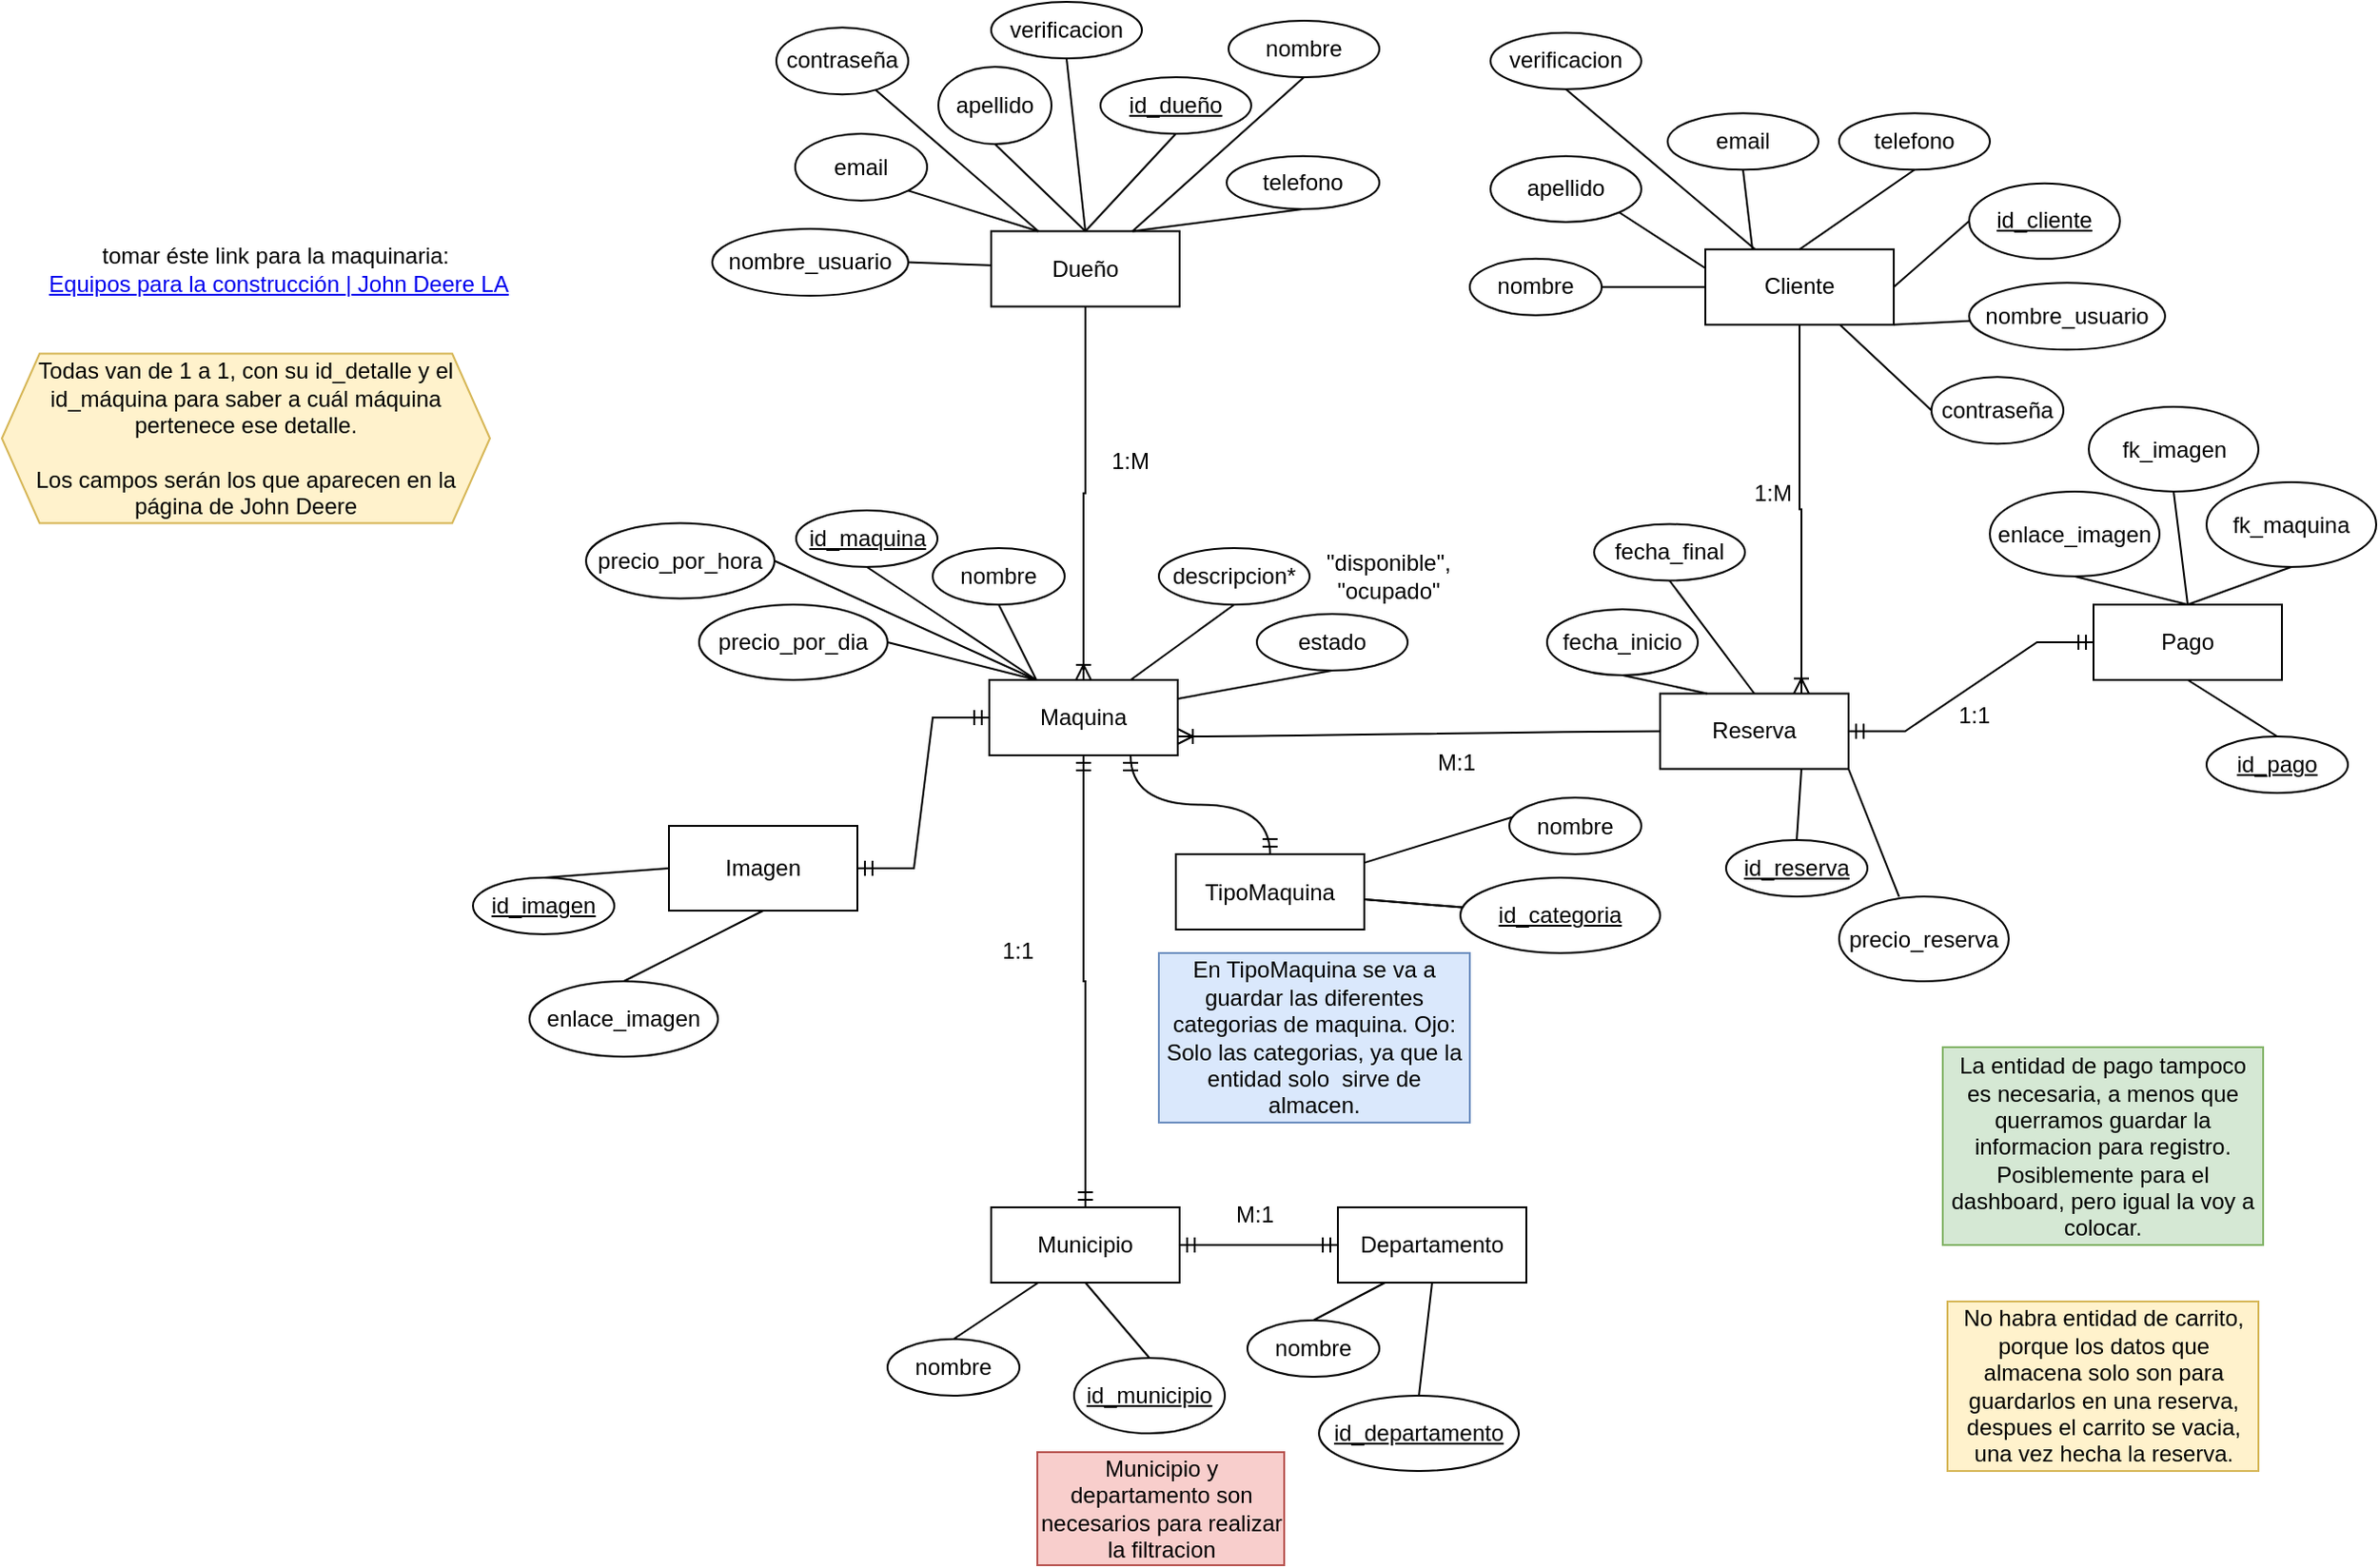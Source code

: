 <mxfile version="20.1.1" type="device"><diagram id="TLY-xDDZNkO-A6Siz6w1" name="Page-1"><mxGraphModel dx="1800" dy="568" grid="1" gridSize="10" guides="1" tooltips="1" connect="1" arrows="1" fold="1" page="1" pageScale="1" pageWidth="827" pageHeight="1169" math="0" shadow="0"><root><mxCell id="0"/><mxCell id="1" parent="0"/><mxCell id="M6eeMLRFJ5mgopdlbztT-14" style="edgeStyle=none;rounded=0;orthogonalLoop=1;jettySize=auto;html=1;entryX=0.5;entryY=1;entryDx=0;entryDy=0;endArrow=none;endFill=0;exitX=0.5;exitY=0;exitDx=0;exitDy=0;" parent="1" source="Wxj4HSL2rBigDeLne3rB-1" target="Mm22vj_2Akr2v1Fjqwf0-33" edge="1"><mxGeometry relative="1" as="geometry"><mxPoint x="87" y="438.25" as="targetPoint"/></mxGeometry></mxCell><mxCell id="M6eeMLRFJ5mgopdlbztT-23" style="edgeStyle=none;rounded=0;orthogonalLoop=1;jettySize=auto;html=1;entryX=1;entryY=0.5;entryDx=0;entryDy=0;endArrow=none;endFill=0;" parent="1" source="Wxj4HSL2rBigDeLne3rB-1" target="M6eeMLRFJ5mgopdlbztT-21" edge="1"><mxGeometry relative="1" as="geometry"/></mxCell><mxCell id="Wxj4HSL2rBigDeLne3rB-1" value="Dueño" style="whiteSpace=wrap;html=1;align=center;" parent="1" vertex="1"><mxGeometry x="-155" y="551.75" width="100" height="40" as="geometry"/></mxCell><mxCell id="M6eeMLRFJ5mgopdlbztT-15" style="edgeStyle=none;rounded=0;orthogonalLoop=1;jettySize=auto;html=1;entryX=0.5;entryY=1;entryDx=0;entryDy=0;endArrow=none;endFill=0;" parent="1" source="Wxj4HSL2rBigDeLne3rB-2" target="Mm22vj_2Akr2v1Fjqwf0-34" edge="1"><mxGeometry relative="1" as="geometry"><mxPoint x="105.0" y="443.65" as="targetPoint"/></mxGeometry></mxCell><mxCell id="M6eeMLRFJ5mgopdlbztT-28" style="edgeStyle=none;rounded=0;orthogonalLoop=1;jettySize=auto;html=1;entryX=0;entryY=0.5;entryDx=0;entryDy=0;endArrow=none;endFill=0;" parent="1" source="Wxj4HSL2rBigDeLne3rB-2" target="M6eeMLRFJ5mgopdlbztT-26" edge="1"><mxGeometry relative="1" as="geometry"/></mxCell><mxCell id="Wxj4HSL2rBigDeLne3rB-2" value="Cliente" style="whiteSpace=wrap;html=1;align=center;" parent="1" vertex="1"><mxGeometry x="224" y="561.38" width="100" height="40" as="geometry"/></mxCell><mxCell id="Wxj4HSL2rBigDeLne3rB-3" value="Maquina" style="whiteSpace=wrap;html=1;align=center;" parent="1" vertex="1"><mxGeometry x="-156" y="790" width="100" height="40" as="geometry"/></mxCell><mxCell id="Wxj4HSL2rBigDeLne3rB-4" value="Municipio" style="whiteSpace=wrap;html=1;align=center;" parent="1" vertex="1"><mxGeometry x="-155" y="1070" width="100" height="40" as="geometry"/></mxCell><mxCell id="Wxj4HSL2rBigDeLne3rB-7" value="Reserva" style="whiteSpace=wrap;html=1;align=center;" parent="1" vertex="1"><mxGeometry x="200" y="797.25" width="100" height="40" as="geometry"/></mxCell><mxCell id="Wxj4HSL2rBigDeLne3rB-10" value="id_dueño" style="ellipse;whiteSpace=wrap;html=1;align=center;fontStyle=4;" parent="1" vertex="1"><mxGeometry x="-97" y="470" width="80" height="30" as="geometry"/></mxCell><mxCell id="Wxj4HSL2rBigDeLne3rB-11" value="nombre" style="ellipse;whiteSpace=wrap;html=1;align=center;" parent="1" vertex="1"><mxGeometry x="-29" y="440" width="80" height="30" as="geometry"/></mxCell><mxCell id="Wxj4HSL2rBigDeLne3rB-12" value="apellido" style="ellipse;whiteSpace=wrap;html=1;align=center;" parent="1" vertex="1"><mxGeometry x="-183" y="464.5" width="60" height="41" as="geometry"/></mxCell><mxCell id="Wxj4HSL2rBigDeLne3rB-13" value="email" style="ellipse;whiteSpace=wrap;html=1;align=center;" parent="1" vertex="1"><mxGeometry x="-259" y="500" width="70" height="35.5" as="geometry"/></mxCell><mxCell id="Wxj4HSL2rBigDeLne3rB-15" value="telefono" style="ellipse;whiteSpace=wrap;html=1;align=center;" parent="1" vertex="1"><mxGeometry x="-30" y="511.88" width="81" height="28.12" as="geometry"/></mxCell><mxCell id="Wxj4HSL2rBigDeLne3rB-16" value="id_cliente" style="ellipse;whiteSpace=wrap;html=1;align=center;fontStyle=4;" parent="1" vertex="1"><mxGeometry x="364" y="526.38" width="80" height="40" as="geometry"/></mxCell><mxCell id="Wxj4HSL2rBigDeLne3rB-17" value="nombre" style="ellipse;whiteSpace=wrap;html=1;align=center;" parent="1" vertex="1"><mxGeometry x="99" y="566.38" width="70" height="30" as="geometry"/></mxCell><mxCell id="Wxj4HSL2rBigDeLne3rB-18" value="apellido" style="ellipse;whiteSpace=wrap;html=1;align=center;" parent="1" vertex="1"><mxGeometry x="110" y="511.88" width="80" height="35" as="geometry"/></mxCell><mxCell id="Wxj4HSL2rBigDeLne3rB-19" value="email" style="ellipse;whiteSpace=wrap;html=1;align=center;" parent="1" vertex="1"><mxGeometry x="204" y="489.13" width="80" height="30" as="geometry"/></mxCell><mxCell id="Wxj4HSL2rBigDeLne3rB-20" value="telefono" style="ellipse;whiteSpace=wrap;html=1;align=center;" parent="1" vertex="1"><mxGeometry x="295" y="489.13" width="80" height="30" as="geometry"/></mxCell><mxCell id="Wxj4HSL2rBigDeLne3rB-21" value="nombre" style="ellipse;whiteSpace=wrap;html=1;align=center;" parent="1" vertex="1"><mxGeometry x="-186" y="720" width="70" height="30" as="geometry"/></mxCell><mxCell id="Wxj4HSL2rBigDeLne3rB-28" value="id_maquina" style="ellipse;whiteSpace=wrap;html=1;align=center;fontStyle=4;" parent="1" vertex="1"><mxGeometry x="-258.5" y="700" width="75" height="30" as="geometry"/></mxCell><mxCell id="Wxj4HSL2rBigDeLne3rB-35" value="precio_por_dia" style="ellipse;whiteSpace=wrap;html=1;align=center;" parent="1" vertex="1"><mxGeometry x="-310" y="750" width="100" height="40" as="geometry"/></mxCell><mxCell id="Wxj4HSL2rBigDeLne3rB-36" value="descripcion*" style="ellipse;whiteSpace=wrap;html=1;align=center;" parent="1" vertex="1"><mxGeometry x="-66" y="720" width="80" height="30" as="geometry"/></mxCell><mxCell id="Wxj4HSL2rBigDeLne3rB-39" value="nombre" style="ellipse;whiteSpace=wrap;html=1;align=center;" parent="1" vertex="1"><mxGeometry x="-210" y="1140" width="70" height="30" as="geometry"/></mxCell><mxCell id="Wxj4HSL2rBigDeLne3rB-40" value="id_municipio" style="ellipse;whiteSpace=wrap;html=1;align=center;fontStyle=4;" parent="1" vertex="1"><mxGeometry x="-111" y="1150" width="80" height="40" as="geometry"/></mxCell><mxCell id="Wxj4HSL2rBigDeLne3rB-41" value="Departamento" style="whiteSpace=wrap;html=1;align=center;" parent="1" vertex="1"><mxGeometry x="29" y="1070" width="100" height="40" as="geometry"/></mxCell><mxCell id="Wxj4HSL2rBigDeLne3rB-42" value="nombre" style="ellipse;whiteSpace=wrap;html=1;align=center;" parent="1" vertex="1"><mxGeometry x="-19" y="1130" width="70" height="30" as="geometry"/></mxCell><mxCell id="Wxj4HSL2rBigDeLne3rB-43" value="id_departamento" style="ellipse;whiteSpace=wrap;html=1;align=center;fontStyle=4;" parent="1" vertex="1"><mxGeometry x="19" y="1170" width="106" height="40" as="geometry"/></mxCell><mxCell id="Wxj4HSL2rBigDeLne3rB-45" value="id_reserva" style="ellipse;whiteSpace=wrap;html=1;align=center;fontStyle=4;" parent="1" vertex="1"><mxGeometry x="235" y="875" width="75" height="30" as="geometry"/></mxCell><mxCell id="Wxj4HSL2rBigDeLne3rB-46" value="fecha_inicio" style="ellipse;whiteSpace=wrap;html=1;align=center;" parent="1" vertex="1"><mxGeometry x="140" y="752.5" width="80" height="35" as="geometry"/></mxCell><mxCell id="Wxj4HSL2rBigDeLne3rB-47" value="fecha_final" style="ellipse;whiteSpace=wrap;html=1;align=center;" parent="1" vertex="1"><mxGeometry x="165" y="707.25" width="80" height="30" as="geometry"/></mxCell><mxCell id="Wxj4HSL2rBigDeLne3rB-50" style="edgeStyle=orthogonalEdgeStyle;rounded=0;orthogonalLoop=1;jettySize=auto;html=1;exitX=0.5;exitY=1;exitDx=0;exitDy=0;" parent="1" edge="1"><mxGeometry relative="1" as="geometry"><mxPoint x="354" y="788.62" as="sourcePoint"/><mxPoint x="354" y="788.62" as="targetPoint"/></mxGeometry></mxCell><mxCell id="Wxj4HSL2rBigDeLne3rB-51" value="precio_reserva" style="ellipse;whiteSpace=wrap;html=1;align=center;" parent="1" vertex="1"><mxGeometry x="295" y="905" width="90" height="45" as="geometry"/></mxCell><mxCell id="Wxj4HSL2rBigDeLne3rB-56" value="" style="endArrow=none;html=1;rounded=0;exitX=0.5;exitY=1;exitDx=0;exitDy=0;entryX=0.5;entryY=0;entryDx=0;entryDy=0;" parent="1" source="Wxj4HSL2rBigDeLne3rB-10" target="Wxj4HSL2rBigDeLne3rB-1" edge="1"><mxGeometry relative="1" as="geometry"><mxPoint x="-203" y="638.25" as="sourcePoint"/><mxPoint x="-43" y="638.25" as="targetPoint"/></mxGeometry></mxCell><mxCell id="Wxj4HSL2rBigDeLne3rB-57" value="" style="endArrow=none;html=1;rounded=0;exitX=0.5;exitY=1;exitDx=0;exitDy=0;entryX=0.75;entryY=0;entryDx=0;entryDy=0;" parent="1" source="Wxj4HSL2rBigDeLne3rB-11" target="Wxj4HSL2rBigDeLne3rB-1" edge="1"><mxGeometry relative="1" as="geometry"><mxPoint x="-203" y="588.25" as="sourcePoint"/><mxPoint x="-153" y="553.25" as="targetPoint"/></mxGeometry></mxCell><mxCell id="Wxj4HSL2rBigDeLne3rB-58" value="" style="endArrow=none;html=1;rounded=0;exitX=0.5;exitY=1;exitDx=0;exitDy=0;entryX=0.5;entryY=0;entryDx=0;entryDy=0;" parent="1" source="Wxj4HSL2rBigDeLne3rB-12" target="Wxj4HSL2rBigDeLne3rB-1" edge="1"><mxGeometry relative="1" as="geometry"><mxPoint x="-204.187" y="582.845" as="sourcePoint"/><mxPoint x="-143" y="578.25" as="targetPoint"/></mxGeometry></mxCell><mxCell id="Wxj4HSL2rBigDeLne3rB-59" value="" style="endArrow=none;html=1;rounded=0;exitX=1;exitY=1;exitDx=0;exitDy=0;entryX=0.25;entryY=0;entryDx=0;entryDy=0;" parent="1" source="Wxj4HSL2rBigDeLne3rB-13" target="Wxj4HSL2rBigDeLne3rB-1" edge="1"><mxGeometry relative="1" as="geometry"><mxPoint x="-158.0" y="511.88" as="sourcePoint"/><mxPoint x="-108" y="529.63" as="targetPoint"/></mxGeometry></mxCell><mxCell id="Wxj4HSL2rBigDeLne3rB-60" value="" style="endArrow=none;html=1;rounded=0;exitX=0.5;exitY=1;exitDx=0;exitDy=0;entryX=0.75;entryY=0;entryDx=0;entryDy=0;" parent="1" source="Wxj4HSL2rBigDeLne3rB-15" target="Wxj4HSL2rBigDeLne3rB-1" edge="1"><mxGeometry relative="1" as="geometry"><mxPoint x="-107.997" y="507.753" as="sourcePoint"/><mxPoint x="-63.32" y="543.25" as="targetPoint"/></mxGeometry></mxCell><mxCell id="Wxj4HSL2rBigDeLne3rB-61" value="" style="endArrow=none;html=1;rounded=0;exitX=0.25;exitY=0;exitDx=0;exitDy=0;entryX=0.5;entryY=1;entryDx=0;entryDy=0;" parent="1" source="Wxj4HSL2rBigDeLne3rB-3" target="Wxj4HSL2rBigDeLne3rB-28" edge="1"><mxGeometry relative="1" as="geometry"><mxPoint x="-156" y="680" as="sourcePoint"/><mxPoint x="-106" y="635" as="targetPoint"/></mxGeometry></mxCell><mxCell id="Wxj4HSL2rBigDeLne3rB-62" value="" style="endArrow=none;html=1;rounded=0;entryX=0.5;entryY=1;entryDx=0;entryDy=0;exitX=0.25;exitY=0;exitDx=0;exitDy=0;" parent="1" source="Wxj4HSL2rBigDeLne3rB-3" target="Wxj4HSL2rBigDeLne3rB-21" edge="1"><mxGeometry relative="1" as="geometry"><mxPoint x="-146" y="820" as="sourcePoint"/><mxPoint x="-198.5" y="815" as="targetPoint"/></mxGeometry></mxCell><mxCell id="Wxj4HSL2rBigDeLne3rB-63" value="" style="endArrow=none;html=1;rounded=0;entryX=1;entryY=0.5;entryDx=0;entryDy=0;exitX=0.25;exitY=0;exitDx=0;exitDy=0;" parent="1" source="Wxj4HSL2rBigDeLne3rB-3" target="Wxj4HSL2rBigDeLne3rB-35" edge="1"><mxGeometry relative="1" as="geometry"><mxPoint x="-121" y="785" as="sourcePoint"/><mxPoint x="-150.984" y="770.491" as="targetPoint"/></mxGeometry></mxCell><mxCell id="Wxj4HSL2rBigDeLne3rB-64" value="" style="endArrow=none;html=1;rounded=0;entryX=0.5;entryY=1;entryDx=0;entryDy=0;exitX=0.75;exitY=0;exitDx=0;exitDy=0;" parent="1" source="Wxj4HSL2rBigDeLne3rB-3" target="Wxj4HSL2rBigDeLne3rB-36" edge="1"><mxGeometry relative="1" as="geometry"><mxPoint x="-121" y="800" as="sourcePoint"/><mxPoint x="-111" y="755" as="targetPoint"/></mxGeometry></mxCell><mxCell id="Wxj4HSL2rBigDeLne3rB-65" value="" style="endArrow=none;html=1;rounded=0;entryX=0.5;entryY=1;entryDx=0;entryDy=0;exitX=1;exitY=0.25;exitDx=0;exitDy=0;" parent="1" source="Wxj4HSL2rBigDeLne3rB-3" target="M6eeMLRFJ5mgopdlbztT-30" edge="1"><mxGeometry relative="1" as="geometry"><mxPoint x="-121" y="800" as="sourcePoint"/><mxPoint x="24" y="770" as="targetPoint"/></mxGeometry></mxCell><mxCell id="Wxj4HSL2rBigDeLne3rB-68" value="" style="edgeStyle=orthogonalEdgeStyle;fontSize=12;html=1;endArrow=ERoneToMany;rounded=0;exitX=0.5;exitY=1;exitDx=0;exitDy=0;entryX=0.5;entryY=0;entryDx=0;entryDy=0;" parent="1" source="Wxj4HSL2rBigDeLne3rB-1" target="Wxj4HSL2rBigDeLne3rB-3" edge="1"><mxGeometry width="100" height="100" relative="1" as="geometry"><mxPoint x="-40" y="760" as="sourcePoint"/><mxPoint x="60" y="660" as="targetPoint"/></mxGeometry></mxCell><mxCell id="Wxj4HSL2rBigDeLne3rB-69" value="" style="endArrow=none;html=1;rounded=0;exitX=1;exitY=0.5;exitDx=0;exitDy=0;entryX=0;entryY=0.5;entryDx=0;entryDy=0;" parent="1" source="Wxj4HSL2rBigDeLne3rB-2" target="Wxj4HSL2rBigDeLne3rB-16" edge="1"><mxGeometry relative="1" as="geometry"><mxPoint x="340" y="641.88" as="sourcePoint"/><mxPoint x="390" y="596.88" as="targetPoint"/></mxGeometry></mxCell><mxCell id="Wxj4HSL2rBigDeLne3rB-70" value="" style="endArrow=none;html=1;rounded=0;exitX=1;exitY=0.5;exitDx=0;exitDy=0;entryX=0;entryY=0.5;entryDx=0;entryDy=0;" parent="1" source="Wxj4HSL2rBigDeLne3rB-17" target="Wxj4HSL2rBigDeLne3rB-2" edge="1"><mxGeometry relative="1" as="geometry"><mxPoint x="64" y="521.38" as="sourcePoint"/><mxPoint x="114" y="476.38" as="targetPoint"/></mxGeometry></mxCell><mxCell id="Wxj4HSL2rBigDeLne3rB-71" value="" style="endArrow=none;html=1;rounded=0;exitX=1;exitY=1;exitDx=0;exitDy=0;entryX=0;entryY=0.25;entryDx=0;entryDy=0;" parent="1" source="Wxj4HSL2rBigDeLne3rB-18" target="Wxj4HSL2rBigDeLne3rB-2" edge="1"><mxGeometry relative="1" as="geometry"><mxPoint x="179" y="591.38" as="sourcePoint"/><mxPoint x="234" y="591.38" as="targetPoint"/></mxGeometry></mxCell><mxCell id="Wxj4HSL2rBigDeLne3rB-72" value="" style="endArrow=none;html=1;rounded=0;exitX=0.25;exitY=0;exitDx=0;exitDy=0;entryX=0.5;entryY=1;entryDx=0;entryDy=0;" parent="1" source="Wxj4HSL2rBigDeLne3rB-2" target="Wxj4HSL2rBigDeLne3rB-19" edge="1"><mxGeometry relative="1" as="geometry"><mxPoint x="202.966" y="551.449" as="sourcePoint"/><mxPoint x="234" y="581.38" as="targetPoint"/></mxGeometry></mxCell><mxCell id="Wxj4HSL2rBigDeLne3rB-73" value="" style="endArrow=none;html=1;rounded=0;exitX=0.5;exitY=0;exitDx=0;exitDy=0;entryX=0.5;entryY=1;entryDx=0;entryDy=0;" parent="1" source="Wxj4HSL2rBigDeLne3rB-2" target="Wxj4HSL2rBigDeLne3rB-20" edge="1"><mxGeometry relative="1" as="geometry"><mxPoint x="259" y="571.38" as="sourcePoint"/><mxPoint x="240" y="529.13" as="targetPoint"/></mxGeometry></mxCell><mxCell id="Wxj4HSL2rBigDeLne3rB-74" value="" style="endArrow=none;html=1;rounded=0;exitX=0.5;exitY=1;exitDx=0;exitDy=0;entryX=0.25;entryY=0;entryDx=0;entryDy=0;" parent="1" source="Wxj4HSL2rBigDeLne3rB-46" target="Wxj4HSL2rBigDeLne3rB-7" edge="1"><mxGeometry relative="1" as="geometry"><mxPoint x="420" y="606.75" as="sourcePoint"/><mxPoint x="446" y="572.25" as="targetPoint"/></mxGeometry></mxCell><mxCell id="Wxj4HSL2rBigDeLne3rB-75" value="" style="endArrow=none;html=1;rounded=0;exitX=0.5;exitY=1;exitDx=0;exitDy=0;entryX=0.5;entryY=0;entryDx=0;entryDy=0;" parent="1" source="Wxj4HSL2rBigDeLne3rB-47" target="Wxj4HSL2rBigDeLne3rB-7" edge="1"><mxGeometry relative="1" as="geometry"><mxPoint x="210" y="752.25" as="sourcePoint"/><mxPoint x="235" y="807.25" as="targetPoint"/></mxGeometry></mxCell><mxCell id="Wxj4HSL2rBigDeLne3rB-77" value="" style="endArrow=none;html=1;rounded=0;exitX=1;exitY=1;exitDx=0;exitDy=0;entryX=0.354;entryY=0.005;entryDx=0;entryDy=0;entryPerimeter=0;" parent="1" source="Wxj4HSL2rBigDeLne3rB-7" target="Wxj4HSL2rBigDeLne3rB-51" edge="1"><mxGeometry relative="1" as="geometry"><mxPoint x="310" y="827.25" as="sourcePoint"/><mxPoint x="347" y="809.75" as="targetPoint"/></mxGeometry></mxCell><mxCell id="Wxj4HSL2rBigDeLne3rB-81" value="" style="endArrow=none;html=1;rounded=0;exitX=0.75;exitY=1;exitDx=0;exitDy=0;entryX=0.5;entryY=0;entryDx=0;entryDy=0;" parent="1" source="Wxj4HSL2rBigDeLne3rB-7" target="Wxj4HSL2rBigDeLne3rB-45" edge="1"><mxGeometry relative="1" as="geometry"><mxPoint x="260" y="847.25" as="sourcePoint"/><mxPoint x="287.5" y="907.25" as="targetPoint"/></mxGeometry></mxCell><mxCell id="Wxj4HSL2rBigDeLne3rB-83" value="" style="edgeStyle=orthogonalEdgeStyle;fontSize=12;html=1;endArrow=ERoneToMany;rounded=0;exitX=0.5;exitY=1;exitDx=0;exitDy=0;entryX=0.75;entryY=0;entryDx=0;entryDy=0;" parent="1" source="Wxj4HSL2rBigDeLne3rB-2" target="Wxj4HSL2rBigDeLne3rB-7" edge="1"><mxGeometry width="100" height="100" relative="1" as="geometry"><mxPoint x="-194" y="837.25" as="sourcePoint"/><mxPoint x="-154" y="647.25" as="targetPoint"/></mxGeometry></mxCell><mxCell id="Wxj4HSL2rBigDeLne3rB-85" value="" style="endArrow=none;html=1;rounded=0;entryX=0.5;entryY=0;entryDx=0;entryDy=0;exitX=0.25;exitY=1;exitDx=0;exitDy=0;" parent="1" source="Wxj4HSL2rBigDeLne3rB-4" target="Wxj4HSL2rBigDeLne3rB-39" edge="1"><mxGeometry relative="1" as="geometry"><mxPoint x="11" y="1160" as="sourcePoint"/><mxPoint x="-35" y="1125" as="targetPoint"/></mxGeometry></mxCell><mxCell id="Wxj4HSL2rBigDeLne3rB-86" value="" style="endArrow=none;html=1;rounded=0;entryX=0.5;entryY=0;entryDx=0;entryDy=0;exitX=0.5;exitY=1;exitDx=0;exitDy=0;" parent="1" source="Wxj4HSL2rBigDeLne3rB-4" target="Wxj4HSL2rBigDeLne3rB-40" edge="1"><mxGeometry relative="1" as="geometry"><mxPoint x="-125" y="1095" as="sourcePoint"/><mxPoint x="-150" y="1150" as="targetPoint"/></mxGeometry></mxCell><mxCell id="Wxj4HSL2rBigDeLne3rB-87" value="" style="endArrow=none;html=1;rounded=0;entryX=0.5;entryY=0;entryDx=0;entryDy=0;exitX=0.25;exitY=1;exitDx=0;exitDy=0;" parent="1" source="Wxj4HSL2rBigDeLne3rB-41" target="Wxj4HSL2rBigDeLne3rB-42" edge="1"><mxGeometry relative="1" as="geometry"><mxPoint x="-100" y="1115" as="sourcePoint"/><mxPoint x="-150" y="1150" as="targetPoint"/></mxGeometry></mxCell><mxCell id="Wxj4HSL2rBigDeLne3rB-88" value="" style="endArrow=none;html=1;rounded=0;exitX=0.5;exitY=0;exitDx=0;exitDy=0;entryX=0.5;entryY=1;entryDx=0;entryDy=0;" parent="1" source="Wxj4HSL2rBigDeLne3rB-43" edge="1" target="Wxj4HSL2rBigDeLne3rB-41"><mxGeometry relative="1" as="geometry"><mxPoint x="100" y="1120" as="sourcePoint"/><mxPoint x="141" y="1070" as="targetPoint"/></mxGeometry></mxCell><mxCell id="Wxj4HSL2rBigDeLne3rB-89" value="" style="edgeStyle=orthogonalEdgeStyle;fontSize=12;html=1;endArrow=ERmandOne;startArrow=ERmandOne;rounded=0;curved=1;exitX=1;exitY=0.5;exitDx=0;exitDy=0;entryX=0;entryY=0.5;entryDx=0;entryDy=0;" parent="1" source="Wxj4HSL2rBigDeLne3rB-4" target="Wxj4HSL2rBigDeLne3rB-41" edge="1"><mxGeometry width="100" height="100" relative="1" as="geometry"><mxPoint x="-85" y="1080" as="sourcePoint"/><mxPoint x="15" y="980" as="targetPoint"/></mxGeometry></mxCell><mxCell id="Wxj4HSL2rBigDeLne3rB-90" value="" style="edgeStyle=orthogonalEdgeStyle;fontSize=12;html=1;endArrow=ERmandOne;startArrow=ERmandOne;rounded=0;exitX=0.5;exitY=0;exitDx=0;exitDy=0;entryX=0.5;entryY=1;entryDx=0;entryDy=0;" parent="1" source="Wxj4HSL2rBigDeLne3rB-4" target="Wxj4HSL2rBigDeLne3rB-3" edge="1"><mxGeometry width="100" height="100" relative="1" as="geometry"><mxPoint x="-260" y="1015" as="sourcePoint"/><mxPoint x="-121" y="840" as="targetPoint"/></mxGeometry></mxCell><mxCell id="Wxj4HSL2rBigDeLne3rB-91" value="M:1" style="text;spacingLeft=4;spacingRight=4;overflow=hidden;rotatable=0;points=[[0,0.5],[1,0.5]];portConstraint=eastwest;fontSize=12;" parent="1" vertex="1"><mxGeometry x="-31" y="1060" width="40" height="30" as="geometry"/></mxCell><mxCell id="Wxj4HSL2rBigDeLne3rB-92" value="1:1" style="text;spacingLeft=4;spacingRight=4;overflow=hidden;rotatable=0;points=[[0,0.5],[1,0.5]];portConstraint=eastwest;fontSize=12;" parent="1" vertex="1"><mxGeometry x="-155" y="920" width="40" height="30" as="geometry"/></mxCell><mxCell id="Wxj4HSL2rBigDeLne3rB-93" value="1:M" style="text;spacingLeft=4;spacingRight=4;overflow=hidden;rotatable=0;points=[[0,0.5],[1,0.5]];portConstraint=eastwest;fontSize=12;" parent="1" vertex="1"><mxGeometry x="-97" y="660" width="40" height="30" as="geometry"/></mxCell><mxCell id="Wxj4HSL2rBigDeLne3rB-94" value="1:M" style="text;spacingLeft=4;spacingRight=4;overflow=hidden;rotatable=0;points=[[0,0.5],[1,0.5]];portConstraint=eastwest;fontSize=12;" parent="1" vertex="1"><mxGeometry x="244" y="676.75" width="40" height="30" as="geometry"/></mxCell><mxCell id="Wxj4HSL2rBigDeLne3rB-95" value="" style="edgeStyle=entityRelationEdgeStyle;fontSize=12;html=1;endArrow=ERoneToMany;rounded=0;curved=1;entryX=1;entryY=0.75;entryDx=0;entryDy=0;exitX=0;exitY=0.5;exitDx=0;exitDy=0;" parent="1" source="Wxj4HSL2rBigDeLne3rB-7" target="Wxj4HSL2rBigDeLne3rB-3" edge="1"><mxGeometry width="100" height="100" relative="1" as="geometry"><mxPoint x="60" y="860" as="sourcePoint"/><mxPoint x="210" y="830" as="targetPoint"/></mxGeometry></mxCell><mxCell id="Wxj4HSL2rBigDeLne3rB-96" value="M:1" style="text;spacingLeft=4;spacingRight=4;overflow=hidden;rotatable=0;points=[[0,0.5],[1,0.5]];portConstraint=eastwest;fontSize=12;" parent="1" vertex="1"><mxGeometry x="76" y="820" width="40" height="30" as="geometry"/></mxCell><mxCell id="M6eeMLRFJ5mgopdlbztT-7" value="" style="rounded=0;orthogonalLoop=1;jettySize=auto;html=1;endArrow=none;endFill=0;" parent="1" source="M6eeMLRFJ5mgopdlbztT-1" target="M6eeMLRFJ5mgopdlbztT-4" edge="1"><mxGeometry relative="1" as="geometry"/></mxCell><mxCell id="M6eeMLRFJ5mgopdlbztT-8" value="" style="edgeStyle=none;rounded=0;orthogonalLoop=1;jettySize=auto;html=1;endArrow=none;endFill=0;" parent="1" source="M6eeMLRFJ5mgopdlbztT-1" target="M6eeMLRFJ5mgopdlbztT-4" edge="1"><mxGeometry relative="1" as="geometry"/></mxCell><mxCell id="M6eeMLRFJ5mgopdlbztT-10" style="edgeStyle=none;rounded=0;orthogonalLoop=1;jettySize=auto;html=1;entryX=0.5;entryY=0;entryDx=0;entryDy=0;endArrow=none;endFill=0;" parent="1" source="M6eeMLRFJ5mgopdlbztT-1" target="M6eeMLRFJ5mgopdlbztT-5" edge="1"><mxGeometry relative="1" as="geometry"/></mxCell><mxCell id="M6eeMLRFJ5mgopdlbztT-1" value="TipoMaquina" style="whiteSpace=wrap;html=1;align=center;" parent="1" vertex="1"><mxGeometry x="-57" y="882.5" width="100" height="40" as="geometry"/></mxCell><mxCell id="M6eeMLRFJ5mgopdlbztT-3" value="" style="edgeStyle=orthogonalEdgeStyle;fontSize=12;html=1;endArrow=ERmandOne;startArrow=ERmandOne;rounded=0;curved=1;exitX=0.5;exitY=0;exitDx=0;exitDy=0;entryX=0.75;entryY=1;entryDx=0;entryDy=0;" parent="1" source="M6eeMLRFJ5mgopdlbztT-1" target="Wxj4HSL2rBigDeLne3rB-3" edge="1"><mxGeometry width="100" height="100" relative="1" as="geometry"><mxPoint x="-60" y="1020" as="sourcePoint"/><mxPoint x="-96" y="840" as="targetPoint"/></mxGeometry></mxCell><mxCell id="M6eeMLRFJ5mgopdlbztT-4" value="id_categoria" style="ellipse;whiteSpace=wrap;html=1;align=center;fontStyle=4;" parent="1" vertex="1"><mxGeometry x="94" y="895" width="106" height="40" as="geometry"/></mxCell><mxCell id="M6eeMLRFJ5mgopdlbztT-5" value="nombre" style="ellipse;whiteSpace=wrap;html=1;align=center;" parent="1" vertex="1"><mxGeometry x="120" y="852.5" width="70" height="30" as="geometry"/></mxCell><mxCell id="M6eeMLRFJ5mgopdlbztT-21" value="nombre_usuario" style="ellipse;whiteSpace=wrap;html=1;align=center;" parent="1" vertex="1"><mxGeometry x="-303" y="550.5" width="104" height="35.5" as="geometry"/></mxCell><mxCell id="M6eeMLRFJ5mgopdlbztT-24" style="edgeStyle=none;rounded=0;orthogonalLoop=1;jettySize=auto;html=1;entryX=0.25;entryY=0;entryDx=0;entryDy=0;endArrow=none;endFill=0;" parent="1" source="M6eeMLRFJ5mgopdlbztT-22" target="Wxj4HSL2rBigDeLne3rB-1" edge="1"><mxGeometry relative="1" as="geometry"/></mxCell><mxCell id="M6eeMLRFJ5mgopdlbztT-22" value="contraseña" style="ellipse;whiteSpace=wrap;html=1;align=center;" parent="1" vertex="1"><mxGeometry x="-269" y="443.63" width="70" height="35.5" as="geometry"/></mxCell><mxCell id="M6eeMLRFJ5mgopdlbztT-27" style="edgeStyle=none;rounded=0;orthogonalLoop=1;jettySize=auto;html=1;entryX=1;entryY=1;entryDx=0;entryDy=0;endArrow=none;endFill=0;" parent="1" source="M6eeMLRFJ5mgopdlbztT-25" target="Wxj4HSL2rBigDeLne3rB-2" edge="1"><mxGeometry relative="1" as="geometry"/></mxCell><mxCell id="M6eeMLRFJ5mgopdlbztT-25" value="nombre_usuario" style="ellipse;whiteSpace=wrap;html=1;align=center;" parent="1" vertex="1"><mxGeometry x="364" y="579.13" width="104" height="35.5" as="geometry"/></mxCell><mxCell id="M6eeMLRFJ5mgopdlbztT-26" value="contraseña" style="ellipse;whiteSpace=wrap;html=1;align=center;" parent="1" vertex="1"><mxGeometry x="344" y="629.13" width="70" height="35.5" as="geometry"/></mxCell><mxCell id="M6eeMLRFJ5mgopdlbztT-30" value="estado" style="ellipse;whiteSpace=wrap;html=1;align=center;" parent="1" vertex="1"><mxGeometry x="-14" y="755" width="80" height="30" as="geometry"/></mxCell><mxCell id="M6eeMLRFJ5mgopdlbztT-34" value="&quot;disponible&quot;, &quot;ocupado&quot;" style="text;html=1;align=center;verticalAlign=middle;whiteSpace=wrap;rounded=0;" parent="1" vertex="1"><mxGeometry x="36" y="725" width="40" height="20" as="geometry"/></mxCell><mxCell id="M6eeMLRFJ5mgopdlbztT-35" style="edgeStyle=none;rounded=0;orthogonalLoop=1;jettySize=auto;html=1;exitX=0.75;exitY=0;exitDx=0;exitDy=0;endArrow=none;endFill=0;" parent="1" source="M6eeMLRFJ5mgopdlbztT-34" target="M6eeMLRFJ5mgopdlbztT-34" edge="1"><mxGeometry relative="1" as="geometry"/></mxCell><mxCell id="9WRlZTptGEjPR-memVer-37" value="tomar éste link para la maquinaria:&amp;nbsp;&lt;br&gt;&lt;a href=&quot;https://www.deere.com/latin-america/es/construcci%C3%B3n/&quot;&gt;Equipos para la construcción | John Deere LA&lt;/a&gt;" style="text;html=1;align=center;verticalAlign=middle;whiteSpace=wrap;rounded=0;" parent="1" vertex="1"><mxGeometry x="-680" y="526.75" width="294" height="90" as="geometry"/></mxCell><mxCell id="9WRlZTptGEjPR-memVer-53" value="Todas van de 1 a 1, con su id_detalle y el id_máquina para saber a cuál máquina pertenece ese detalle.&lt;br&gt;&lt;br&gt;Los campos serán los que aparecen en la página de John Deere" style="shape=hexagon;perimeter=hexagonPerimeter2;whiteSpace=wrap;html=1;fixedSize=1;fillColor=#fff2cc;strokeColor=#d6b656;" parent="1" vertex="1"><mxGeometry x="-680" y="616.75" width="259" height="90" as="geometry"/></mxCell><mxCell id="Mm22vj_2Akr2v1Fjqwf0-33" value="verificacion" style="ellipse;whiteSpace=wrap;html=1;align=center;" parent="1" vertex="1"><mxGeometry x="-155" y="430" width="80" height="30" as="geometry"/></mxCell><mxCell id="Mm22vj_2Akr2v1Fjqwf0-34" value="verificacion" style="ellipse;whiteSpace=wrap;html=1;align=center;" parent="1" vertex="1"><mxGeometry x="110" y="446.38" width="80" height="30" as="geometry"/></mxCell><mxCell id="aR07aZOw2J9pCpAD2GSK-3" value="Municipio y departamento son necesarios para realizar la filtracion" style="text;html=1;strokeColor=#b85450;fillColor=#f8cecc;align=center;verticalAlign=middle;whiteSpace=wrap;rounded=0;" vertex="1" parent="1"><mxGeometry x="-130.5" y="1200" width="131" height="60" as="geometry"/></mxCell><mxCell id="aR07aZOw2J9pCpAD2GSK-4" value="En TipoMaquina se va a guardar las diferentes categorias de maquina. Ojo: Solo las categorias, ya que la entidad solo&amp;nbsp; sirve de almacen." style="text;html=1;strokeColor=#6c8ebf;fillColor=#dae8fc;align=center;verticalAlign=middle;whiteSpace=wrap;rounded=0;" vertex="1" parent="1"><mxGeometry x="-66" y="935" width="165" height="90" as="geometry"/></mxCell><mxCell id="aR07aZOw2J9pCpAD2GSK-5" value="Imagen" style="rounded=0;whiteSpace=wrap;html=1;" vertex="1" parent="1"><mxGeometry x="-326" y="867.5" width="100" height="45" as="geometry"/></mxCell><mxCell id="aR07aZOw2J9pCpAD2GSK-7" value="" style="edgeStyle=entityRelationEdgeStyle;fontSize=12;html=1;endArrow=ERmandOne;startArrow=ERmandOne;rounded=0;exitX=1;exitY=0.5;exitDx=0;exitDy=0;entryX=0;entryY=0.5;entryDx=0;entryDy=0;" edge="1" parent="1" source="aR07aZOw2J9pCpAD2GSK-5" target="Wxj4HSL2rBigDeLne3rB-3"><mxGeometry width="100" height="100" relative="1" as="geometry"><mxPoint x="-270" y="1010" as="sourcePoint"/><mxPoint x="-170" y="910" as="targetPoint"/></mxGeometry></mxCell><mxCell id="aR07aZOw2J9pCpAD2GSK-8" value="enlace_imagen" style="ellipse;whiteSpace=wrap;html=1;align=center;" vertex="1" parent="1"><mxGeometry x="-400" y="950" width="100" height="40" as="geometry"/></mxCell><mxCell id="aR07aZOw2J9pCpAD2GSK-9" value="id_imagen" style="ellipse;whiteSpace=wrap;html=1;align=center;fontStyle=4;" vertex="1" parent="1"><mxGeometry x="-430" y="895" width="75" height="30" as="geometry"/></mxCell><mxCell id="aR07aZOw2J9pCpAD2GSK-10" value="" style="endArrow=none;html=1;rounded=0;entryX=0.5;entryY=0;entryDx=0;entryDy=0;exitX=0;exitY=0.5;exitDx=0;exitDy=0;" edge="1" parent="1" source="aR07aZOw2J9pCpAD2GSK-5" target="aR07aZOw2J9pCpAD2GSK-9"><mxGeometry relative="1" as="geometry"><mxPoint x="-321.0" y="840" as="sourcePoint"/><mxPoint x="-400" y="820" as="targetPoint"/></mxGeometry></mxCell><mxCell id="aR07aZOw2J9pCpAD2GSK-11" value="" style="endArrow=none;html=1;rounded=0;entryX=0.5;entryY=0;entryDx=0;entryDy=0;exitX=0.5;exitY=1;exitDx=0;exitDy=0;" edge="1" parent="1" source="aR07aZOw2J9pCpAD2GSK-5" target="aR07aZOw2J9pCpAD2GSK-8"><mxGeometry relative="1" as="geometry"><mxPoint x="-270.0" y="935" as="sourcePoint"/><mxPoint x="-336.5" y="940" as="targetPoint"/></mxGeometry></mxCell><mxCell id="aR07aZOw2J9pCpAD2GSK-12" value="precio_por_hora" style="ellipse;whiteSpace=wrap;html=1;align=center;" vertex="1" parent="1"><mxGeometry x="-370" y="706.75" width="100" height="40" as="geometry"/></mxCell><mxCell id="aR07aZOw2J9pCpAD2GSK-13" value="" style="endArrow=none;html=1;rounded=0;entryX=1;entryY=0.5;entryDx=0;entryDy=0;exitX=0.25;exitY=0;exitDx=0;exitDy=0;" edge="1" parent="1" source="Wxj4HSL2rBigDeLne3rB-3" target="aR07aZOw2J9pCpAD2GSK-12"><mxGeometry relative="1" as="geometry"><mxPoint x="-121.0" y="800" as="sourcePoint"/><mxPoint x="-200" y="780" as="targetPoint"/></mxGeometry></mxCell><mxCell id="aR07aZOw2J9pCpAD2GSK-15" value="No habra entidad de carrito, porque los datos que almacena solo son para guardarlos en una reserva, despues el carrito se vacia, una vez hecha la reserva." style="text;html=1;strokeColor=#d6b656;fillColor=#fff2cc;align=center;verticalAlign=middle;whiteSpace=wrap;rounded=0;" vertex="1" parent="1"><mxGeometry x="352.5" y="1120" width="165" height="90" as="geometry"/></mxCell><mxCell id="aR07aZOw2J9pCpAD2GSK-16" value="La entidad de pago tampoco es necesaria, a menos que querramos guardar la informacion para registro. Posiblemente para el dashboard, pero igual la voy a colocar." style="text;html=1;strokeColor=#82b366;fillColor=#d5e8d4;align=center;verticalAlign=middle;whiteSpace=wrap;rounded=0;" vertex="1" parent="1"><mxGeometry x="350" y="985" width="170" height="105" as="geometry"/></mxCell><mxCell id="aR07aZOw2J9pCpAD2GSK-17" value="Pago" style="whiteSpace=wrap;html=1;align=center;" vertex="1" parent="1"><mxGeometry x="430" y="750" width="100" height="40" as="geometry"/></mxCell><mxCell id="aR07aZOw2J9pCpAD2GSK-18" value="id_pago" style="ellipse;whiteSpace=wrap;html=1;align=center;fontStyle=4;" vertex="1" parent="1"><mxGeometry x="490" y="820" width="75" height="30" as="geometry"/></mxCell><mxCell id="aR07aZOw2J9pCpAD2GSK-20" value="fk_imagen" style="ellipse;whiteSpace=wrap;html=1;align=center;" vertex="1" parent="1"><mxGeometry x="427.5" y="645" width="90" height="45" as="geometry"/></mxCell><mxCell id="aR07aZOw2J9pCpAD2GSK-21" value="enlace_imagen" style="ellipse;whiteSpace=wrap;html=1;align=center;" vertex="1" parent="1"><mxGeometry x="375" y="690" width="90" height="45" as="geometry"/></mxCell><mxCell id="aR07aZOw2J9pCpAD2GSK-22" value="fk_maquina" style="ellipse;whiteSpace=wrap;html=1;align=center;" vertex="1" parent="1"><mxGeometry x="490" y="685" width="90" height="45" as="geometry"/></mxCell><mxCell id="aR07aZOw2J9pCpAD2GSK-23" value="" style="edgeStyle=entityRelationEdgeStyle;fontSize=12;html=1;endArrow=ERmandOne;startArrow=ERmandOne;rounded=0;exitX=1;exitY=0.5;exitDx=0;exitDy=0;entryX=0;entryY=0.5;entryDx=0;entryDy=0;" edge="1" parent="1" source="Wxj4HSL2rBigDeLne3rB-7" target="aR07aZOw2J9pCpAD2GSK-17"><mxGeometry width="100" height="100" relative="1" as="geometry"><mxPoint x="440" y="980" as="sourcePoint"/><mxPoint x="540" y="880" as="targetPoint"/></mxGeometry></mxCell><mxCell id="aR07aZOw2J9pCpAD2GSK-24" value="" style="endArrow=none;html=1;rounded=0;exitX=0.5;exitY=0;exitDx=0;exitDy=0;entryX=0.5;entryY=1;entryDx=0;entryDy=0;" edge="1" parent="1" source="aR07aZOw2J9pCpAD2GSK-17" target="aR07aZOw2J9pCpAD2GSK-21"><mxGeometry relative="1" as="geometry"><mxPoint x="310" y="847.25" as="sourcePoint"/><mxPoint x="336.86" y="915.225" as="targetPoint"/></mxGeometry></mxCell><mxCell id="aR07aZOw2J9pCpAD2GSK-25" value="" style="endArrow=none;html=1;rounded=0;exitX=0.5;exitY=0;exitDx=0;exitDy=0;entryX=0.5;entryY=1;entryDx=0;entryDy=0;" edge="1" parent="1" source="aR07aZOw2J9pCpAD2GSK-17" target="aR07aZOw2J9pCpAD2GSK-20"><mxGeometry relative="1" as="geometry"><mxPoint x="490" y="760" as="sourcePoint"/><mxPoint x="510" y="730" as="targetPoint"/></mxGeometry></mxCell><mxCell id="aR07aZOw2J9pCpAD2GSK-26" value="" style="endArrow=none;html=1;rounded=0;entryX=0.5;entryY=1;entryDx=0;entryDy=0;exitX=0.5;exitY=0;exitDx=0;exitDy=0;" edge="1" parent="1" source="aR07aZOw2J9pCpAD2GSK-17" target="aR07aZOw2J9pCpAD2GSK-22"><mxGeometry relative="1" as="geometry"><mxPoint x="550" y="700" as="sourcePoint"/><mxPoint x="555.0" y="734.25" as="targetPoint"/></mxGeometry></mxCell><mxCell id="aR07aZOw2J9pCpAD2GSK-27" value="" style="endArrow=none;html=1;rounded=0;entryX=0.5;entryY=0;entryDx=0;entryDy=0;exitX=0.5;exitY=1;exitDx=0;exitDy=0;" edge="1" parent="1" source="aR07aZOw2J9pCpAD2GSK-17" target="aR07aZOw2J9pCpAD2GSK-18"><mxGeometry relative="1" as="geometry"><mxPoint x="490" y="760" as="sourcePoint"/><mxPoint x="545" y="740" as="targetPoint"/></mxGeometry></mxCell><mxCell id="aR07aZOw2J9pCpAD2GSK-28" value="1:1" style="text;spacingLeft=4;spacingRight=4;overflow=hidden;rotatable=0;points=[[0,0.5],[1,0.5]];portConstraint=eastwest;fontSize=12;" vertex="1" parent="1"><mxGeometry x="352.5" y="795" width="40" height="30" as="geometry"/></mxCell></root></mxGraphModel></diagram></mxfile>
